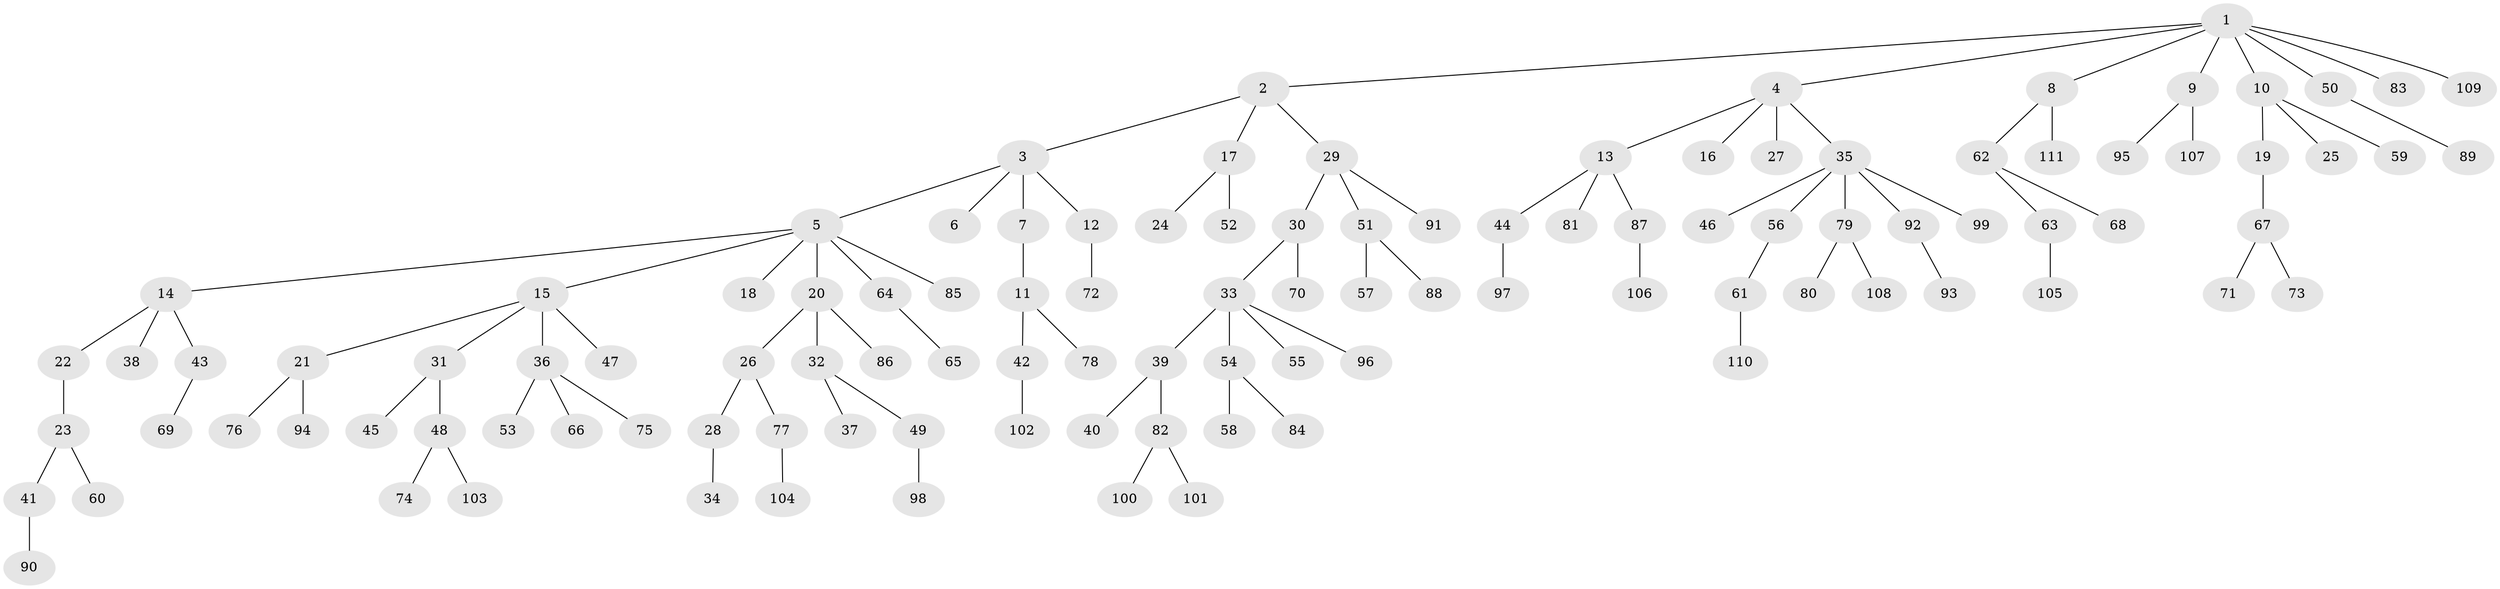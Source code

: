 // Generated by graph-tools (version 1.1) at 2025/02/03/09/25 03:02:31]
// undirected, 111 vertices, 110 edges
graph export_dot {
graph [start="1"]
  node [color=gray90,style=filled];
  1;
  2;
  3;
  4;
  5;
  6;
  7;
  8;
  9;
  10;
  11;
  12;
  13;
  14;
  15;
  16;
  17;
  18;
  19;
  20;
  21;
  22;
  23;
  24;
  25;
  26;
  27;
  28;
  29;
  30;
  31;
  32;
  33;
  34;
  35;
  36;
  37;
  38;
  39;
  40;
  41;
  42;
  43;
  44;
  45;
  46;
  47;
  48;
  49;
  50;
  51;
  52;
  53;
  54;
  55;
  56;
  57;
  58;
  59;
  60;
  61;
  62;
  63;
  64;
  65;
  66;
  67;
  68;
  69;
  70;
  71;
  72;
  73;
  74;
  75;
  76;
  77;
  78;
  79;
  80;
  81;
  82;
  83;
  84;
  85;
  86;
  87;
  88;
  89;
  90;
  91;
  92;
  93;
  94;
  95;
  96;
  97;
  98;
  99;
  100;
  101;
  102;
  103;
  104;
  105;
  106;
  107;
  108;
  109;
  110;
  111;
  1 -- 2;
  1 -- 4;
  1 -- 8;
  1 -- 9;
  1 -- 10;
  1 -- 50;
  1 -- 83;
  1 -- 109;
  2 -- 3;
  2 -- 17;
  2 -- 29;
  3 -- 5;
  3 -- 6;
  3 -- 7;
  3 -- 12;
  4 -- 13;
  4 -- 16;
  4 -- 27;
  4 -- 35;
  5 -- 14;
  5 -- 15;
  5 -- 18;
  5 -- 20;
  5 -- 64;
  5 -- 85;
  7 -- 11;
  8 -- 62;
  8 -- 111;
  9 -- 95;
  9 -- 107;
  10 -- 19;
  10 -- 25;
  10 -- 59;
  11 -- 42;
  11 -- 78;
  12 -- 72;
  13 -- 44;
  13 -- 81;
  13 -- 87;
  14 -- 22;
  14 -- 38;
  14 -- 43;
  15 -- 21;
  15 -- 31;
  15 -- 36;
  15 -- 47;
  17 -- 24;
  17 -- 52;
  19 -- 67;
  20 -- 26;
  20 -- 32;
  20 -- 86;
  21 -- 76;
  21 -- 94;
  22 -- 23;
  23 -- 41;
  23 -- 60;
  26 -- 28;
  26 -- 77;
  28 -- 34;
  29 -- 30;
  29 -- 51;
  29 -- 91;
  30 -- 33;
  30 -- 70;
  31 -- 45;
  31 -- 48;
  32 -- 37;
  32 -- 49;
  33 -- 39;
  33 -- 54;
  33 -- 55;
  33 -- 96;
  35 -- 46;
  35 -- 56;
  35 -- 79;
  35 -- 92;
  35 -- 99;
  36 -- 53;
  36 -- 66;
  36 -- 75;
  39 -- 40;
  39 -- 82;
  41 -- 90;
  42 -- 102;
  43 -- 69;
  44 -- 97;
  48 -- 74;
  48 -- 103;
  49 -- 98;
  50 -- 89;
  51 -- 57;
  51 -- 88;
  54 -- 58;
  54 -- 84;
  56 -- 61;
  61 -- 110;
  62 -- 63;
  62 -- 68;
  63 -- 105;
  64 -- 65;
  67 -- 71;
  67 -- 73;
  77 -- 104;
  79 -- 80;
  79 -- 108;
  82 -- 100;
  82 -- 101;
  87 -- 106;
  92 -- 93;
}
